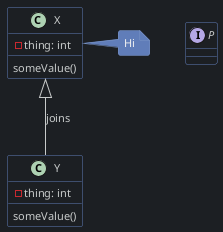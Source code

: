 @startuml

!define DARK

!$ANIMO_BLUE_1 = "#607DB9"
!$ANIMO_BLUE_2 = "#7993C4"
!$ANIMO_BLUE_3 = "#93AACE"
!$ANIMO_BLUE_4 = "#B1BFDB"
!$ANIMO_BLUE_5 = "#D4DEE8"

!$ANIMO_WHITE_1 = "#EFF0F0"
!$ANIMO_WHITE_2 = "#F3F6F3"
!$ANIMO_WHITE_3 = "#F9FAF8"
!$ANIMO_WHITE_4 = "#FBFBFA"
!$ANIMO_WHITE_5 = "#FFFFFF"

!$ANIMO_RED_1 = "#D36E6B"
!$ANIMO_RED_2 = "#D88583"
!$ANIMO_RED_3 = "#DE9B9C"
!$ANIMO_RED_4 = "#E8BAB7"
!$ANIMO_RED_5 = "#F3DADA"

!$ANIMO_BLACK_1 = "#1C1F23"
!$ANIMO_BLACK_2 = "#48494B"
!$ANIMO_BLACK_3 = "#707374"
!$ANIMO_BLACK_4 = "#979A9C"
!$ANIMO_BLACK_5 = "#C7CACA"

!if (%not(%variable_exists("$FONTNAME")))
!$FONTNAME = "Verdana"
!endif

!if (%not(%variable_exists("$FONTSIZE")))
!$FONTSIZE = 11
!endif

!ifdef DARK
skinparam backgroundColor #1a1d21
!$ACCENT = $ANIMO_BLUE_1
!$ACCENTDARK = $ANIMO_BLUE_2
skinparam stereotypeCBackgroundColor "#0000"
!define DARKSTYLE
!endif

!ifdef LIGHT
!$ACCENT = $ANIMO_RED_4
!$ACCENTDARK = $ANIMO_RED_1
skinparam stereotypeCBackgroundColor "#0000"
!define LIGHTSTYLE
!endif

!ifdef LIGHTSTYLE
!$PRIMARYFONTCOLOR = $ANIMO_BLACK_1
!$SECONDARY = $ANIMO_BLACK_2
!$ARROWCOLOR = $ANIMO_BLACK_2
!$ARROWFONTCOLOR = $ANIMO_BLACK_2
!$BORDERCOLOR = $ANIMO_BLACK_1
!$BOXBG = $ANIMO_WHITE_4
!$LIGHTBORDERCOLOR = "cccccc"
!$LIGHTBG = "e0e0e0"
skinparam backgroundColor $ANIMO_WHITE_4
!endif

!ifdef DARKSTYLE
!$BGCOL = $ANIMO_BLACK_1
' !$BGCOL = "#000000"
!$PRIMARYFONTCOLOR = $ANIMO_WHITE_1
!$SECONDARY = $ANIMO_BLACK_5
!$ARROWCOLOR = $ANIMO_BLACK_5
!$ARROWFONTCOLOR = $ANIMO_BLACK_5
!$BORDERCOLOR = $ANIMO_BLUE_1
!$BOXBG = $BGCOL
!$LIGHTBORDERCOLOR = "767676"
!$LIGHTBG = "575757"
skinparam backgroundColor $BGCOL
!endif

!ifdef TRANSPARANT
!$BOXBG = transparant
skinparam backgroundColor transparant
!endif

!procedure font_style()
  fontColor $PRIMARYFONTCOLOR
  fontName $FONTNAME
  fontSize $FONTSIZE
  stereotypeFontColor $SECONDARY
  stereotypeFontSize $FONTSIZE
!endprocedure

!procedure basic_style()
  backgroundColor $BOXBG
  borderColor $BORDERCOLOR
!endprocedure

!procedure light_style()
  backgroundColor $LIGHTBG
  borderColor $LIGHTBORDERCOLOR
!endprocedure

!procedure accent_style()
  backgroundColor $ACCENT
  borderColor $ACCENTDARK
!endprocedure

!procedure arrow_style()
  arrowColor $ARROWCOLOR
  arrowFontName $FONTNAME
  arrowFontColor $ARROWFONTCOLOR
  arrowFontSize $FONTSIZE
!endprocedure

skinparam roundcorner 5

' Class diagrams


skinparam stereotypeCBackgroundColor yellow
skinparam stereotypeIBackgroundColor yellow
skinparam stereotypeEBackgroundColor yellow

skinparam circledCharacter {
  radius 8
  CharacterFontColor yellow
  fontSize $FONTSIZE
  fontName $FONTNAME
}

' skinparam classBackgroundColor #fff
' skinparam ClassHeaderBackgroundColor $ANIMO_BLUE_5

skinparam class {
  basic_style()
  font_style()
  arrow_style()
  
  attributeFontColor $SECONDARY
  attributeFontSize $FONTSIZE
  attributeIconSize $FONTSIZE

}

' Sequence diagrams

skinparam actor {
  accent_style()
  font_style()
}

skinparam participant {
  basic_style()
  font_style()
}

skinparam collections {
  basic_style()
  font_style()
}

skinparam SequenceBox{
  light_style()
  font_style()
}

' Component diagrams

skinparam interface {
  accent_style()
  font_style()
}

skinparam component {
  basic_style()
  font_style()
}

skinparam node {
  basic_style()
  font_style()
}

skinparam database {
  basic_style()
  font_style()
}

skinparam queue {
  basic_style()
  font_style()
}

' Use Case diagrams

skinparam usecase {
  basic_style()
  font_style()
  arrow_style()
}

skinparam activity {
  basic_style()
  font_style()
  arrow_style()
}

skinparam sequence {
  font_style()
  arrow_style()

  lifeLineBorderColor $ACCENT
  lifeLineBackgroundColor $LIGHTBG
}

skinparam boundary {
  accent_style()
  font_style()
}

skinparam control {
  accent_style()
  font_style()
}

skinparam entity {
  accent_style()
  font_style()
}

' State diagrams

skinparam state {
  basic_style()
  font_style()
  arrow_style()
  startColor $ACCENT
  endColor $ACCENTDARK
}

' Object diagrams

skinparam object {
  basic_style()
  font_style()
  arrow_style()
}

' Common

skinparam note {
  accent_style()
  font_style()
}

skinparam cloud {
  basic_style()
  font_style()
  arrow_style()
}

skinparam rectangle {
  basic_style()
  font_style()
}

skinparam storage {
  basic_style()
  font_style()
}


class X {
  - thing: int
  someValue()
}

class Y {
  - thing: int
  someValue()
}

note right of X: Hi

X <|-- Y: joins

interface P

@enduml
